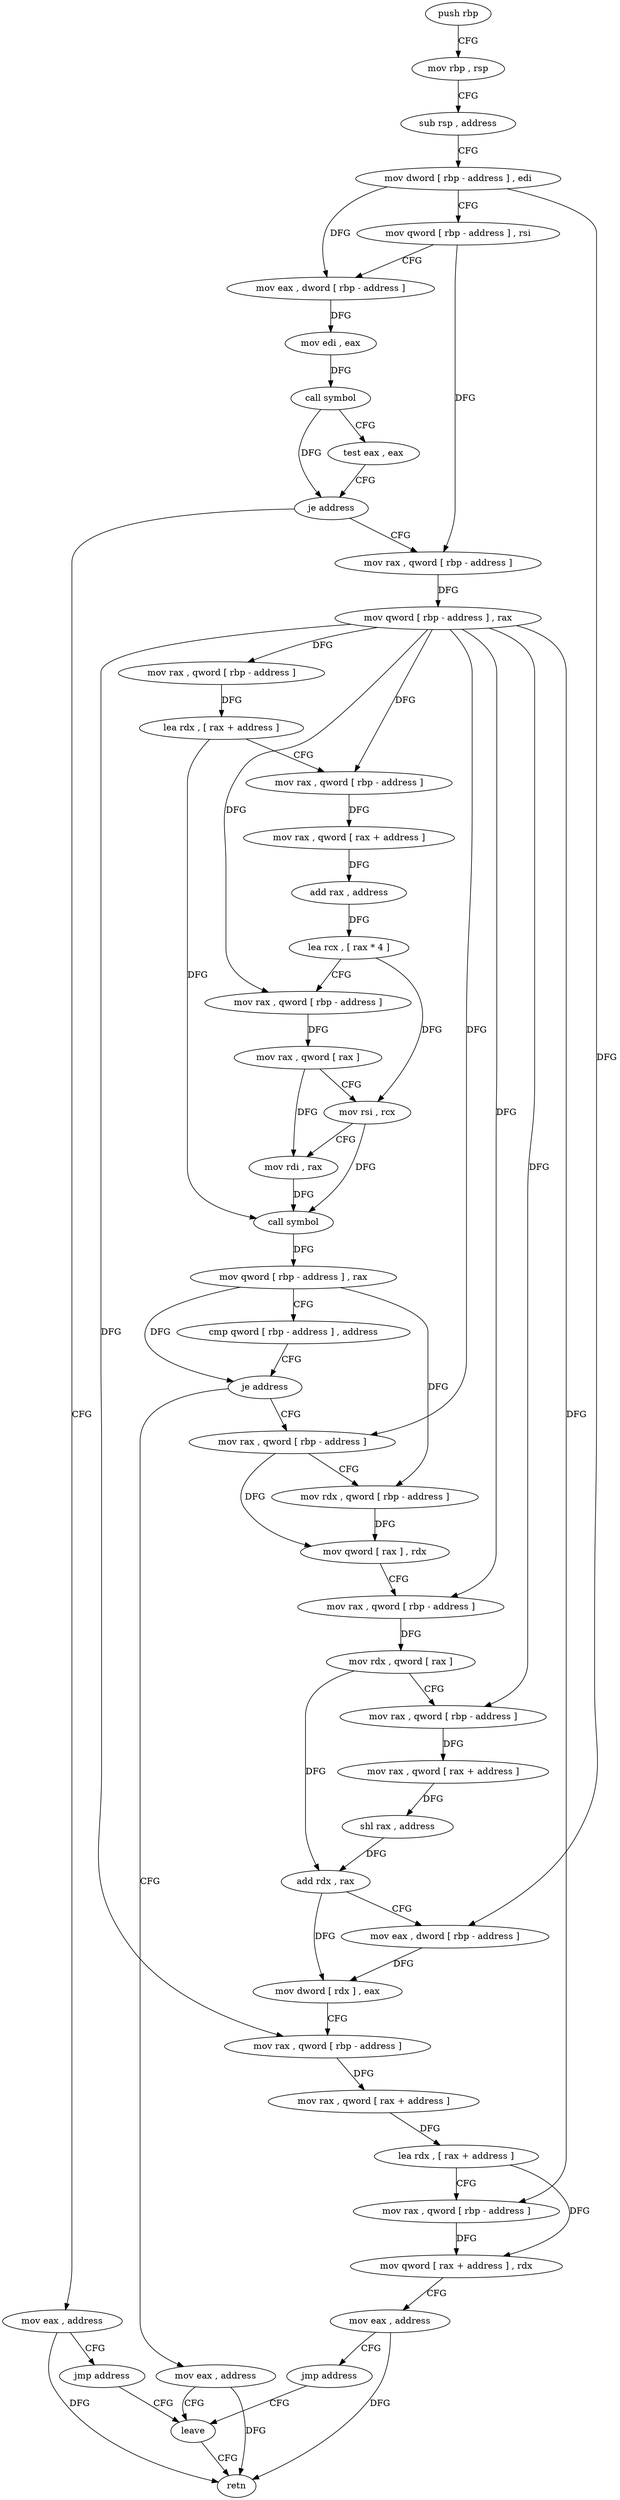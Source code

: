 digraph "func" {
"4280755" [label = "push rbp" ]
"4280756" [label = "mov rbp , rsp" ]
"4280759" [label = "sub rsp , address" ]
"4280763" [label = "mov dword [ rbp - address ] , edi" ]
"4280766" [label = "mov qword [ rbp - address ] , rsi" ]
"4280770" [label = "mov eax , dword [ rbp - address ]" ]
"4280773" [label = "mov edi , eax" ]
"4280775" [label = "call symbol" ]
"4280780" [label = "test eax , eax" ]
"4280782" [label = "je address" ]
"4280794" [label = "mov rax , qword [ rbp - address ]" ]
"4280784" [label = "mov eax , address" ]
"4280798" [label = "mov qword [ rbp - address ] , rax" ]
"4280802" [label = "mov rax , qword [ rbp - address ]" ]
"4280806" [label = "lea rdx , [ rax + address ]" ]
"4280810" [label = "mov rax , qword [ rbp - address ]" ]
"4280814" [label = "mov rax , qword [ rax + address ]" ]
"4280818" [label = "add rax , address" ]
"4280822" [label = "lea rcx , [ rax * 4 ]" ]
"4280830" [label = "mov rax , qword [ rbp - address ]" ]
"4280834" [label = "mov rax , qword [ rax ]" ]
"4280837" [label = "mov rsi , rcx" ]
"4280840" [label = "mov rdi , rax" ]
"4280843" [label = "call symbol" ]
"4280848" [label = "mov qword [ rbp - address ] , rax" ]
"4280852" [label = "cmp qword [ rbp - address ] , address" ]
"4280857" [label = "je address" ]
"4280924" [label = "mov eax , address" ]
"4280859" [label = "mov rax , qword [ rbp - address ]" ]
"4280789" [label = "jmp address" ]
"4280929" [label = "leave" ]
"4280863" [label = "mov rdx , qword [ rbp - address ]" ]
"4280867" [label = "mov qword [ rax ] , rdx" ]
"4280870" [label = "mov rax , qword [ rbp - address ]" ]
"4280874" [label = "mov rdx , qword [ rax ]" ]
"4280877" [label = "mov rax , qword [ rbp - address ]" ]
"4280881" [label = "mov rax , qword [ rax + address ]" ]
"4280885" [label = "shl rax , address" ]
"4280889" [label = "add rdx , rax" ]
"4280892" [label = "mov eax , dword [ rbp - address ]" ]
"4280895" [label = "mov dword [ rdx ] , eax" ]
"4280897" [label = "mov rax , qword [ rbp - address ]" ]
"4280901" [label = "mov rax , qword [ rax + address ]" ]
"4280905" [label = "lea rdx , [ rax + address ]" ]
"4280909" [label = "mov rax , qword [ rbp - address ]" ]
"4280913" [label = "mov qword [ rax + address ] , rdx" ]
"4280917" [label = "mov eax , address" ]
"4280922" [label = "jmp address" ]
"4280930" [label = "retn" ]
"4280755" -> "4280756" [ label = "CFG" ]
"4280756" -> "4280759" [ label = "CFG" ]
"4280759" -> "4280763" [ label = "CFG" ]
"4280763" -> "4280766" [ label = "CFG" ]
"4280763" -> "4280770" [ label = "DFG" ]
"4280763" -> "4280892" [ label = "DFG" ]
"4280766" -> "4280770" [ label = "CFG" ]
"4280766" -> "4280794" [ label = "DFG" ]
"4280770" -> "4280773" [ label = "DFG" ]
"4280773" -> "4280775" [ label = "DFG" ]
"4280775" -> "4280780" [ label = "CFG" ]
"4280775" -> "4280782" [ label = "DFG" ]
"4280780" -> "4280782" [ label = "CFG" ]
"4280782" -> "4280794" [ label = "CFG" ]
"4280782" -> "4280784" [ label = "CFG" ]
"4280794" -> "4280798" [ label = "DFG" ]
"4280784" -> "4280789" [ label = "CFG" ]
"4280784" -> "4280930" [ label = "DFG" ]
"4280798" -> "4280802" [ label = "DFG" ]
"4280798" -> "4280810" [ label = "DFG" ]
"4280798" -> "4280830" [ label = "DFG" ]
"4280798" -> "4280859" [ label = "DFG" ]
"4280798" -> "4280870" [ label = "DFG" ]
"4280798" -> "4280877" [ label = "DFG" ]
"4280798" -> "4280897" [ label = "DFG" ]
"4280798" -> "4280909" [ label = "DFG" ]
"4280802" -> "4280806" [ label = "DFG" ]
"4280806" -> "4280810" [ label = "CFG" ]
"4280806" -> "4280843" [ label = "DFG" ]
"4280810" -> "4280814" [ label = "DFG" ]
"4280814" -> "4280818" [ label = "DFG" ]
"4280818" -> "4280822" [ label = "DFG" ]
"4280822" -> "4280830" [ label = "CFG" ]
"4280822" -> "4280837" [ label = "DFG" ]
"4280830" -> "4280834" [ label = "DFG" ]
"4280834" -> "4280837" [ label = "CFG" ]
"4280834" -> "4280840" [ label = "DFG" ]
"4280837" -> "4280840" [ label = "CFG" ]
"4280837" -> "4280843" [ label = "DFG" ]
"4280840" -> "4280843" [ label = "DFG" ]
"4280843" -> "4280848" [ label = "DFG" ]
"4280848" -> "4280852" [ label = "CFG" ]
"4280848" -> "4280857" [ label = "DFG" ]
"4280848" -> "4280863" [ label = "DFG" ]
"4280852" -> "4280857" [ label = "CFG" ]
"4280857" -> "4280924" [ label = "CFG" ]
"4280857" -> "4280859" [ label = "CFG" ]
"4280924" -> "4280929" [ label = "CFG" ]
"4280924" -> "4280930" [ label = "DFG" ]
"4280859" -> "4280863" [ label = "CFG" ]
"4280859" -> "4280867" [ label = "DFG" ]
"4280789" -> "4280929" [ label = "CFG" ]
"4280929" -> "4280930" [ label = "CFG" ]
"4280863" -> "4280867" [ label = "DFG" ]
"4280867" -> "4280870" [ label = "CFG" ]
"4280870" -> "4280874" [ label = "DFG" ]
"4280874" -> "4280877" [ label = "CFG" ]
"4280874" -> "4280889" [ label = "DFG" ]
"4280877" -> "4280881" [ label = "DFG" ]
"4280881" -> "4280885" [ label = "DFG" ]
"4280885" -> "4280889" [ label = "DFG" ]
"4280889" -> "4280892" [ label = "CFG" ]
"4280889" -> "4280895" [ label = "DFG" ]
"4280892" -> "4280895" [ label = "DFG" ]
"4280895" -> "4280897" [ label = "CFG" ]
"4280897" -> "4280901" [ label = "DFG" ]
"4280901" -> "4280905" [ label = "DFG" ]
"4280905" -> "4280909" [ label = "CFG" ]
"4280905" -> "4280913" [ label = "DFG" ]
"4280909" -> "4280913" [ label = "DFG" ]
"4280913" -> "4280917" [ label = "CFG" ]
"4280917" -> "4280922" [ label = "CFG" ]
"4280917" -> "4280930" [ label = "DFG" ]
"4280922" -> "4280929" [ label = "CFG" ]
}
